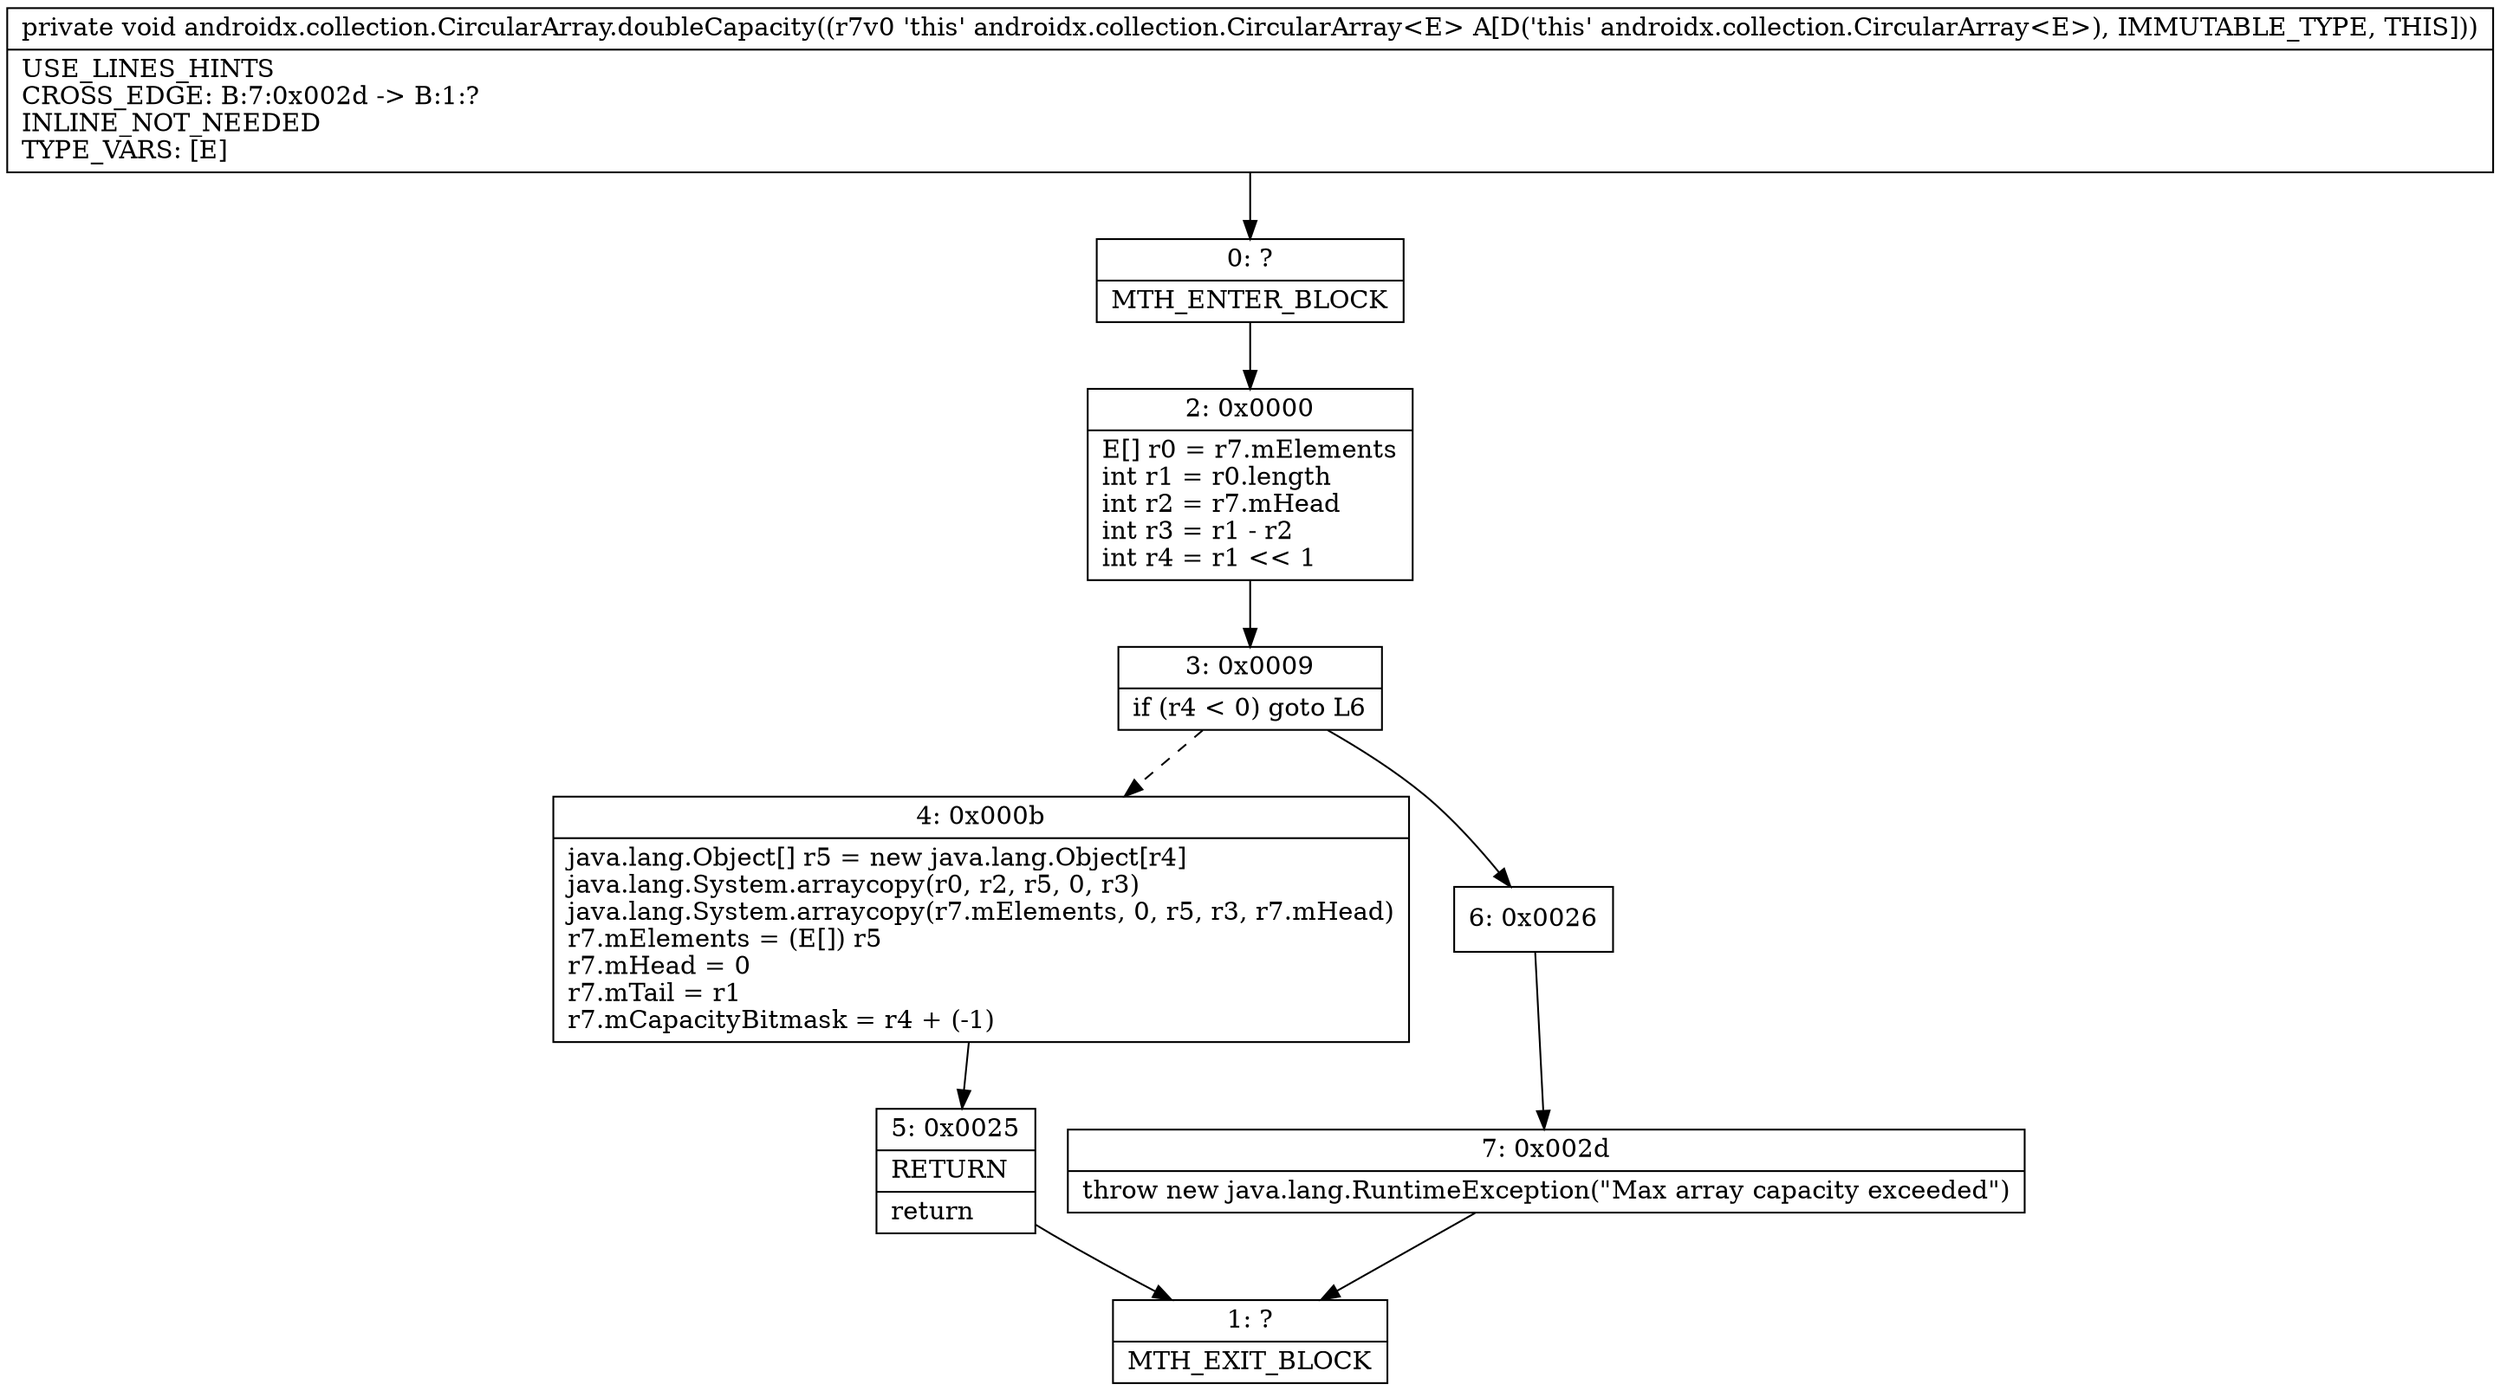digraph "CFG forandroidx.collection.CircularArray.doubleCapacity()V" {
Node_0 [shape=record,label="{0\:\ ?|MTH_ENTER_BLOCK\l}"];
Node_2 [shape=record,label="{2\:\ 0x0000|E[] r0 = r7.mElements\lint r1 = r0.length\lint r2 = r7.mHead\lint r3 = r1 \- r2\lint r4 = r1 \<\< 1\l}"];
Node_3 [shape=record,label="{3\:\ 0x0009|if (r4 \< 0) goto L6\l}"];
Node_4 [shape=record,label="{4\:\ 0x000b|java.lang.Object[] r5 = new java.lang.Object[r4]\ljava.lang.System.arraycopy(r0, r2, r5, 0, r3)\ljava.lang.System.arraycopy(r7.mElements, 0, r5, r3, r7.mHead)\lr7.mElements = (E[]) r5\lr7.mHead = 0\lr7.mTail = r1\lr7.mCapacityBitmask = r4 + (\-1)\l}"];
Node_5 [shape=record,label="{5\:\ 0x0025|RETURN\l|return\l}"];
Node_1 [shape=record,label="{1\:\ ?|MTH_EXIT_BLOCK\l}"];
Node_6 [shape=record,label="{6\:\ 0x0026}"];
Node_7 [shape=record,label="{7\:\ 0x002d|throw new java.lang.RuntimeException(\"Max array capacity exceeded\")\l}"];
MethodNode[shape=record,label="{private void androidx.collection.CircularArray.doubleCapacity((r7v0 'this' androidx.collection.CircularArray\<E\> A[D('this' androidx.collection.CircularArray\<E\>), IMMUTABLE_TYPE, THIS]))  | USE_LINES_HINTS\lCROSS_EDGE: B:7:0x002d \-\> B:1:?\lINLINE_NOT_NEEDED\lTYPE_VARS: [E]\l}"];
MethodNode -> Node_0;Node_0 -> Node_2;
Node_2 -> Node_3;
Node_3 -> Node_4[style=dashed];
Node_3 -> Node_6;
Node_4 -> Node_5;
Node_5 -> Node_1;
Node_6 -> Node_7;
Node_7 -> Node_1;
}

